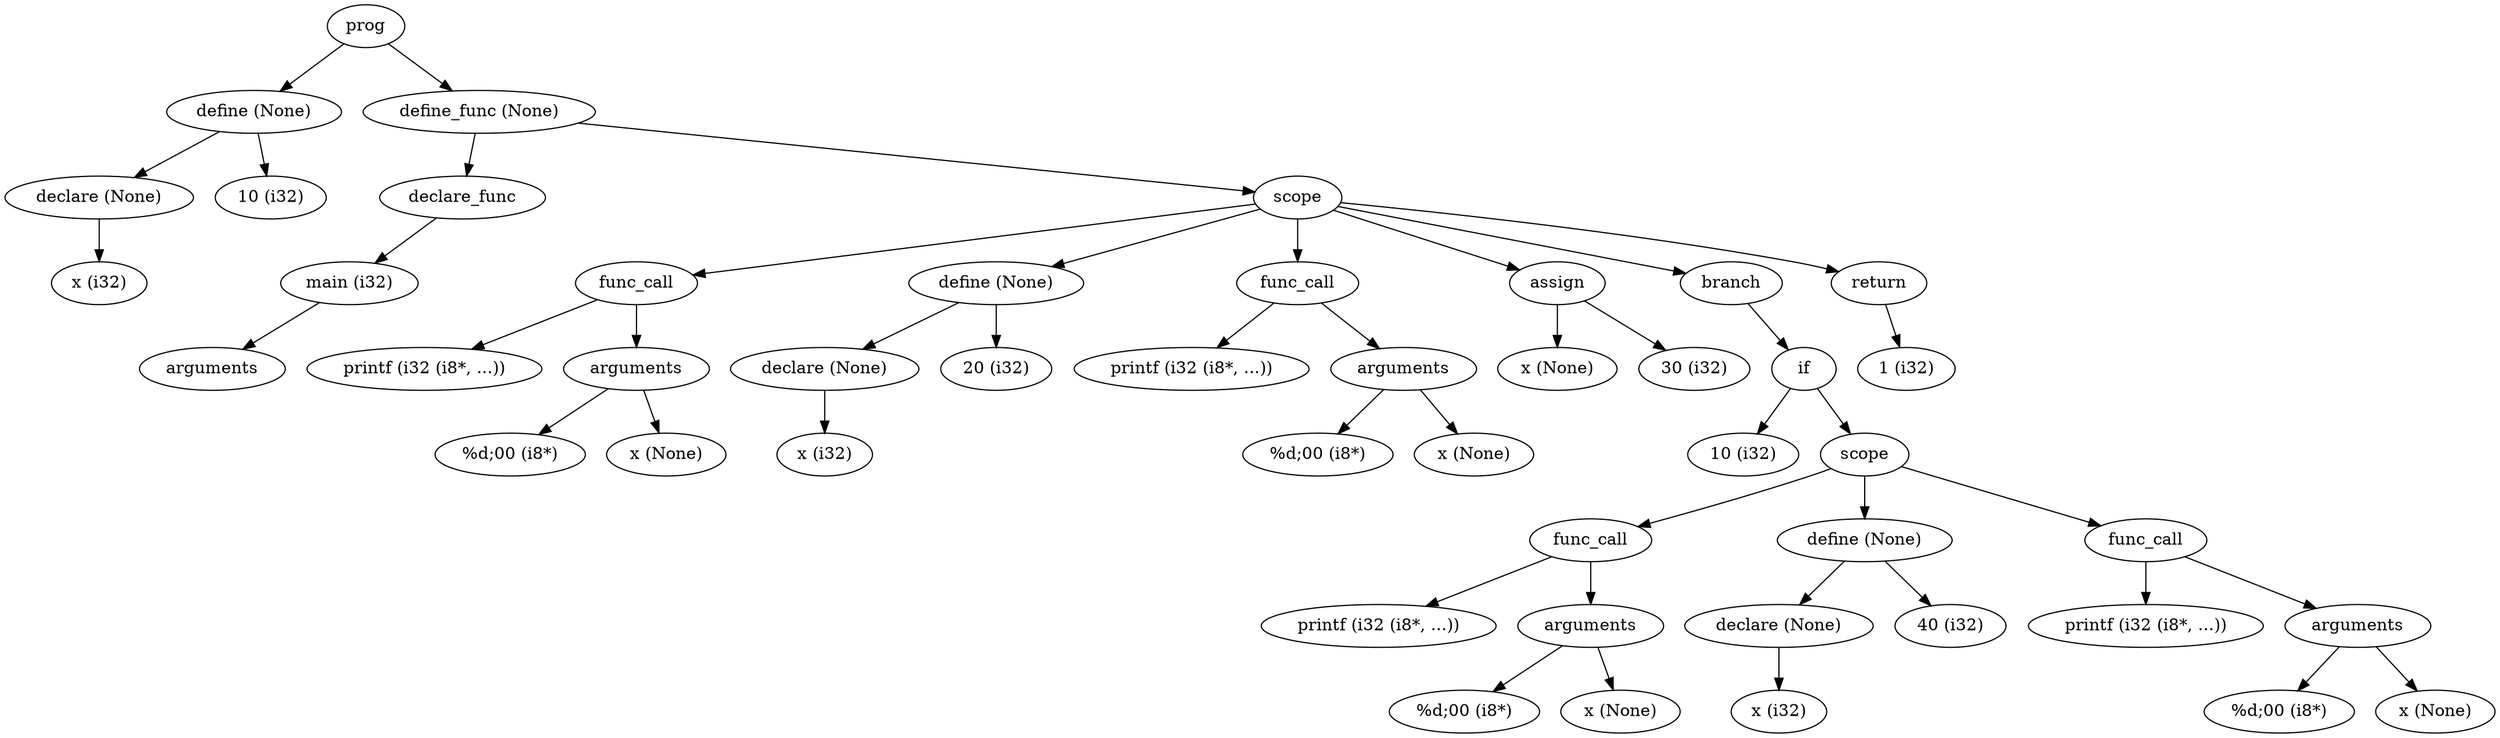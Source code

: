 digraph AST {
	node0[label="prog"]
	node1[label="define (None)"]
	node0->node1
	node2[label="declare (None)"]
	node1->node2
	node3[label="x (i32)"]
	node2->node3
	node4[label="10 (i32)"]
	node1->node4
	node5[label="define_func (None)"]
	node0->node5
	node6[label="declare_func"]
	node5->node6
	node7[label="main (i32)"]
	node6->node7
	node8[label="arguments"]
	node7->node8
	node9[label="scope"]
	node5->node9
	node10[label="func_call"]
	node9->node10
	node11[label="printf (i32 (i8*, ...))"]
	node10->node11
	node12[label="arguments"]
	node10->node12
	node13[label="%d;\00 (i8*)"]
	node12->node13
	node14[label="x (None)"]
	node12->node14
	node15[label="define (None)"]
	node9->node15
	node16[label="declare (None)"]
	node15->node16
	node17[label="x (i32)"]
	node16->node17
	node18[label="20 (i32)"]
	node15->node18
	node19[label="func_call"]
	node9->node19
	node20[label="printf (i32 (i8*, ...))"]
	node19->node20
	node21[label="arguments"]
	node19->node21
	node22[label="%d;\00 (i8*)"]
	node21->node22
	node23[label="x (None)"]
	node21->node23
	node24[label="assign"]
	node9->node24
	node25[label="x (None)"]
	node24->node25
	node26[label="30 (i32)"]
	node24->node26
	node27[label="branch"]
	node9->node27
	node28[label="if"]
	node27->node28
	node29[label="10 (i32)"]
	node28->node29
	node30[label="scope"]
	node28->node30
	node31[label="func_call"]
	node30->node31
	node32[label="printf (i32 (i8*, ...))"]
	node31->node32
	node33[label="arguments"]
	node31->node33
	node34[label="%d;\00 (i8*)"]
	node33->node34
	node35[label="x (None)"]
	node33->node35
	node36[label="define (None)"]
	node30->node36
	node37[label="declare (None)"]
	node36->node37
	node38[label="x (i32)"]
	node37->node38
	node39[label="40 (i32)"]
	node36->node39
	node40[label="func_call"]
	node30->node40
	node41[label="printf (i32 (i8*, ...))"]
	node40->node41
	node42[label="arguments"]
	node40->node42
	node43[label="%d;\00 (i8*)"]
	node42->node43
	node44[label="x (None)"]
	node42->node44
	node45[label="return"]
	node9->node45
	node46[label="1 (i32)"]
	node45->node46
}